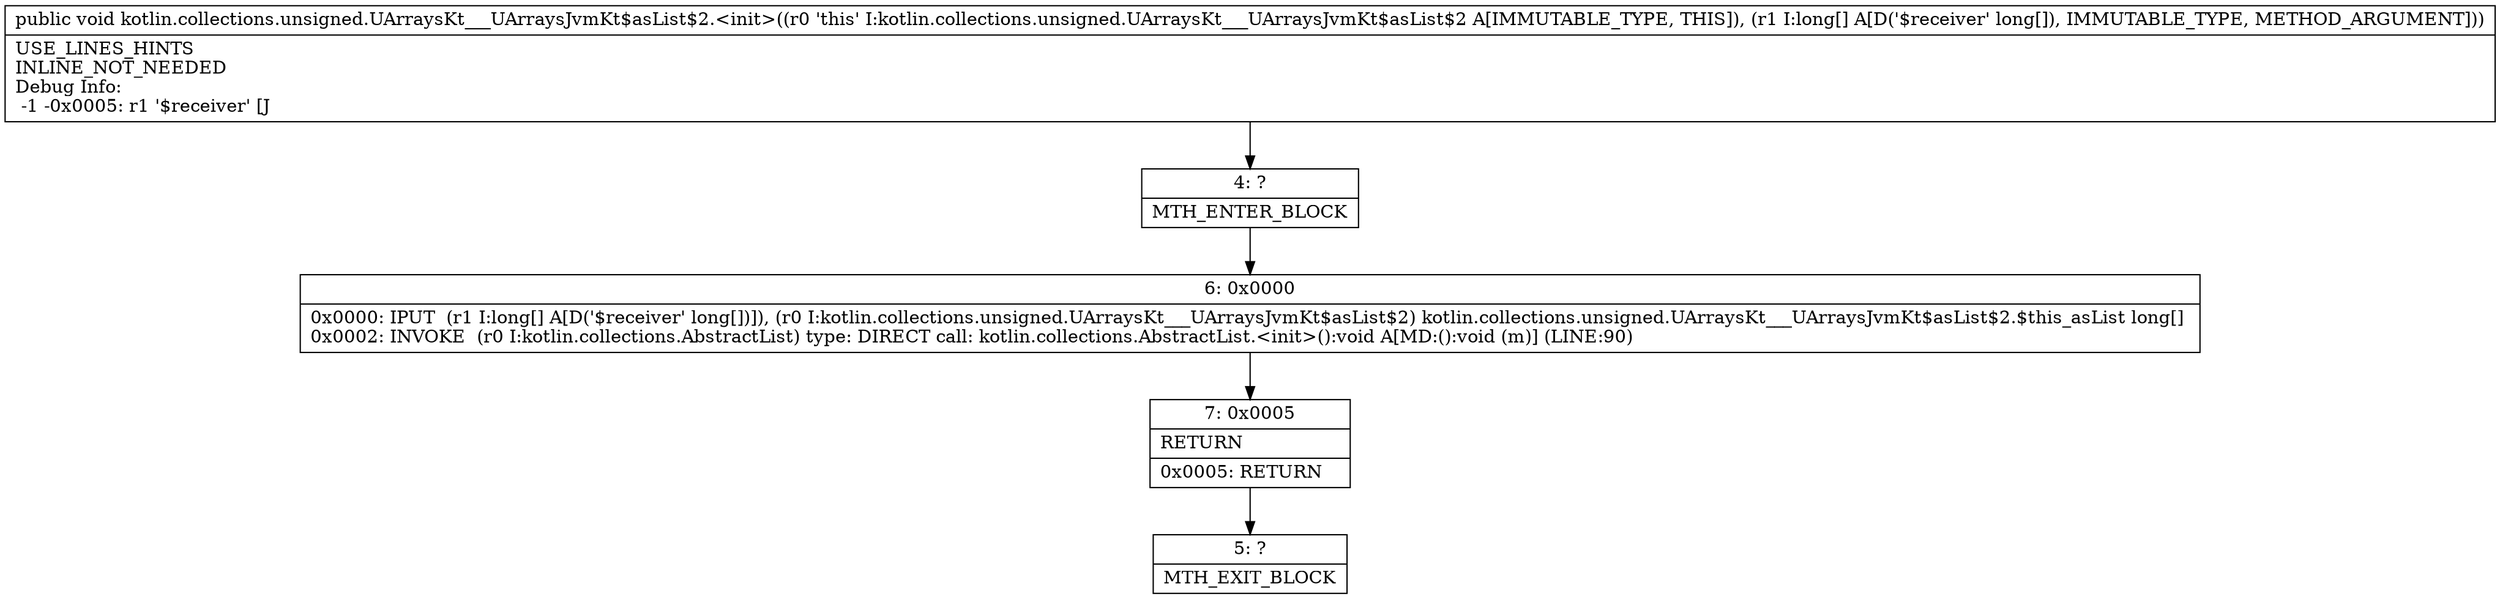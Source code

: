 digraph "CFG forkotlin.collections.unsigned.UArraysKt___UArraysJvmKt$asList$2.\<init\>([J)V" {
Node_4 [shape=record,label="{4\:\ ?|MTH_ENTER_BLOCK\l}"];
Node_6 [shape=record,label="{6\:\ 0x0000|0x0000: IPUT  (r1 I:long[] A[D('$receiver' long[])]), (r0 I:kotlin.collections.unsigned.UArraysKt___UArraysJvmKt$asList$2) kotlin.collections.unsigned.UArraysKt___UArraysJvmKt$asList$2.$this_asList long[] \l0x0002: INVOKE  (r0 I:kotlin.collections.AbstractList) type: DIRECT call: kotlin.collections.AbstractList.\<init\>():void A[MD:():void (m)] (LINE:90)\l}"];
Node_7 [shape=record,label="{7\:\ 0x0005|RETURN\l|0x0005: RETURN   \l}"];
Node_5 [shape=record,label="{5\:\ ?|MTH_EXIT_BLOCK\l}"];
MethodNode[shape=record,label="{public void kotlin.collections.unsigned.UArraysKt___UArraysJvmKt$asList$2.\<init\>((r0 'this' I:kotlin.collections.unsigned.UArraysKt___UArraysJvmKt$asList$2 A[IMMUTABLE_TYPE, THIS]), (r1 I:long[] A[D('$receiver' long[]), IMMUTABLE_TYPE, METHOD_ARGUMENT]))  | USE_LINES_HINTS\lINLINE_NOT_NEEDED\lDebug Info:\l  \-1 \-0x0005: r1 '$receiver' [J\l}"];
MethodNode -> Node_4;Node_4 -> Node_6;
Node_6 -> Node_7;
Node_7 -> Node_5;
}

